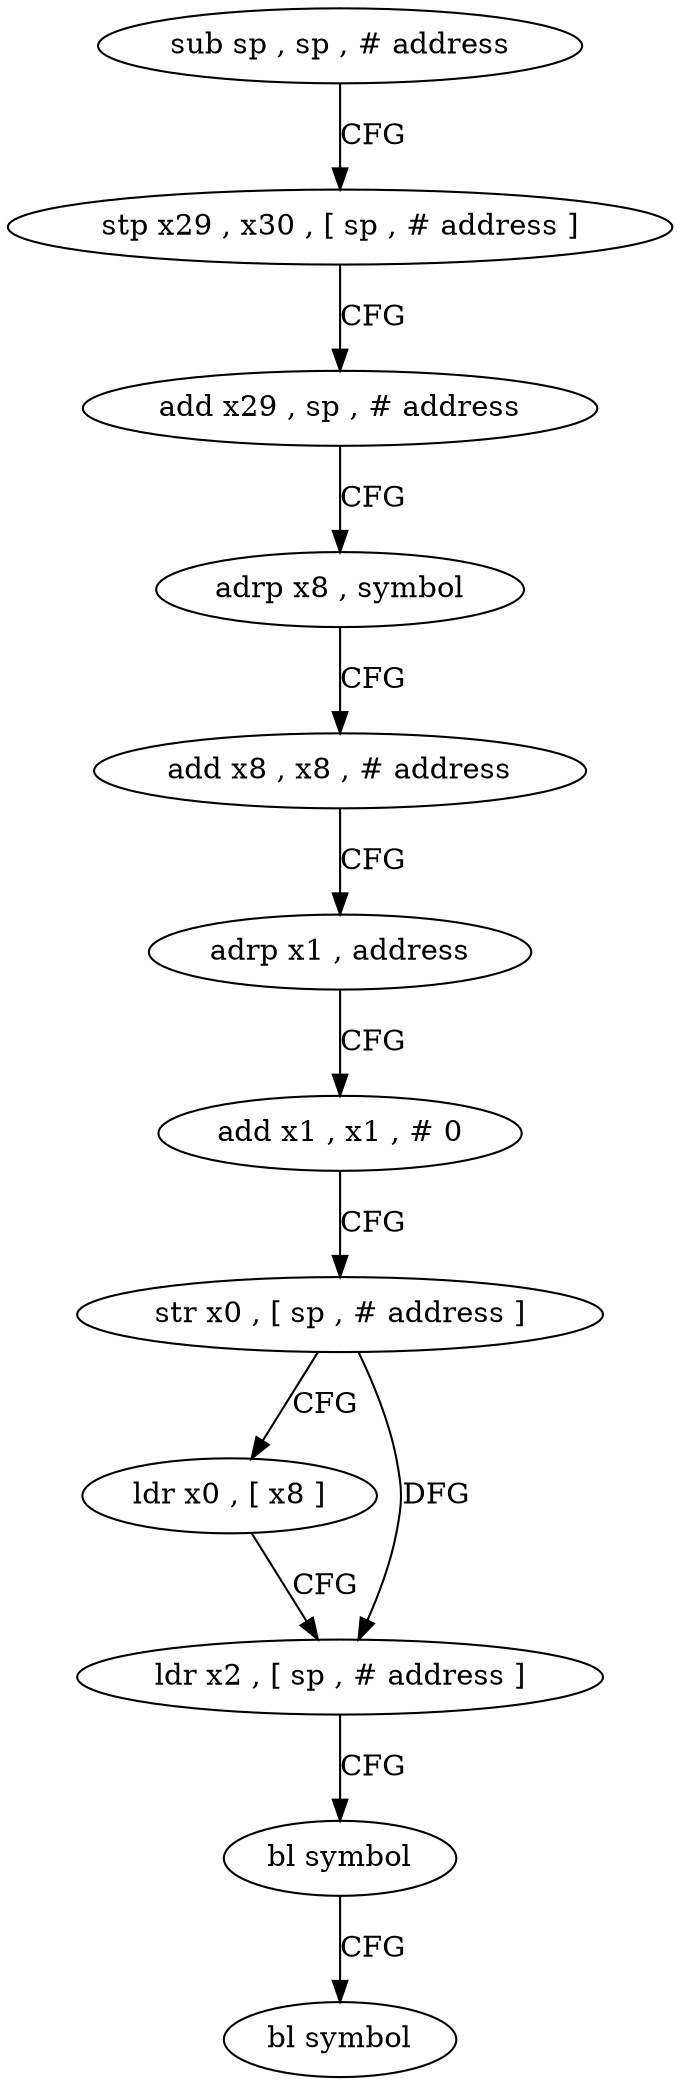 digraph "func" {
"4263468" [label = "sub sp , sp , # address" ]
"4263472" [label = "stp x29 , x30 , [ sp , # address ]" ]
"4263476" [label = "add x29 , sp , # address" ]
"4263480" [label = "adrp x8 , symbol" ]
"4263484" [label = "add x8 , x8 , # address" ]
"4263488" [label = "adrp x1 , address" ]
"4263492" [label = "add x1 , x1 , # 0" ]
"4263496" [label = "str x0 , [ sp , # address ]" ]
"4263500" [label = "ldr x0 , [ x8 ]" ]
"4263504" [label = "ldr x2 , [ sp , # address ]" ]
"4263508" [label = "bl symbol" ]
"4263512" [label = "bl symbol" ]
"4263468" -> "4263472" [ label = "CFG" ]
"4263472" -> "4263476" [ label = "CFG" ]
"4263476" -> "4263480" [ label = "CFG" ]
"4263480" -> "4263484" [ label = "CFG" ]
"4263484" -> "4263488" [ label = "CFG" ]
"4263488" -> "4263492" [ label = "CFG" ]
"4263492" -> "4263496" [ label = "CFG" ]
"4263496" -> "4263500" [ label = "CFG" ]
"4263496" -> "4263504" [ label = "DFG" ]
"4263500" -> "4263504" [ label = "CFG" ]
"4263504" -> "4263508" [ label = "CFG" ]
"4263508" -> "4263512" [ label = "CFG" ]
}
